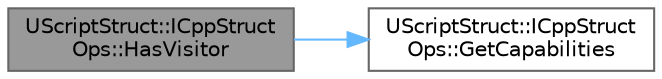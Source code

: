 digraph "UScriptStruct::ICppStructOps::HasVisitor"
{
 // INTERACTIVE_SVG=YES
 // LATEX_PDF_SIZE
  bgcolor="transparent";
  edge [fontname=Helvetica,fontsize=10,labelfontname=Helvetica,labelfontsize=10];
  node [fontname=Helvetica,fontsize=10,shape=box,height=0.2,width=0.4];
  rankdir="LR";
  Node1 [id="Node000001",label="UScriptStruct::ICppStruct\lOps::HasVisitor",height=0.2,width=0.4,color="gray40", fillcolor="grey60", style="filled", fontcolor="black",tooltip="Returns true if this struct wants to indicate whether it has a custom impl for visiting properties."];
  Node1 -> Node2 [id="edge1_Node000001_Node000002",color="steelblue1",style="solid",tooltip=" "];
  Node2 [id="Node000002",label="UScriptStruct::ICppStruct\lOps::GetCapabilities",height=0.2,width=0.4,color="grey40", fillcolor="white", style="filled",URL="$db/deb/structUScriptStruct_1_1ICppStructOps.html#a6693ab4acdf61305f89e38ceef7b0d52",tooltip="returns struct capabilities"];
}
